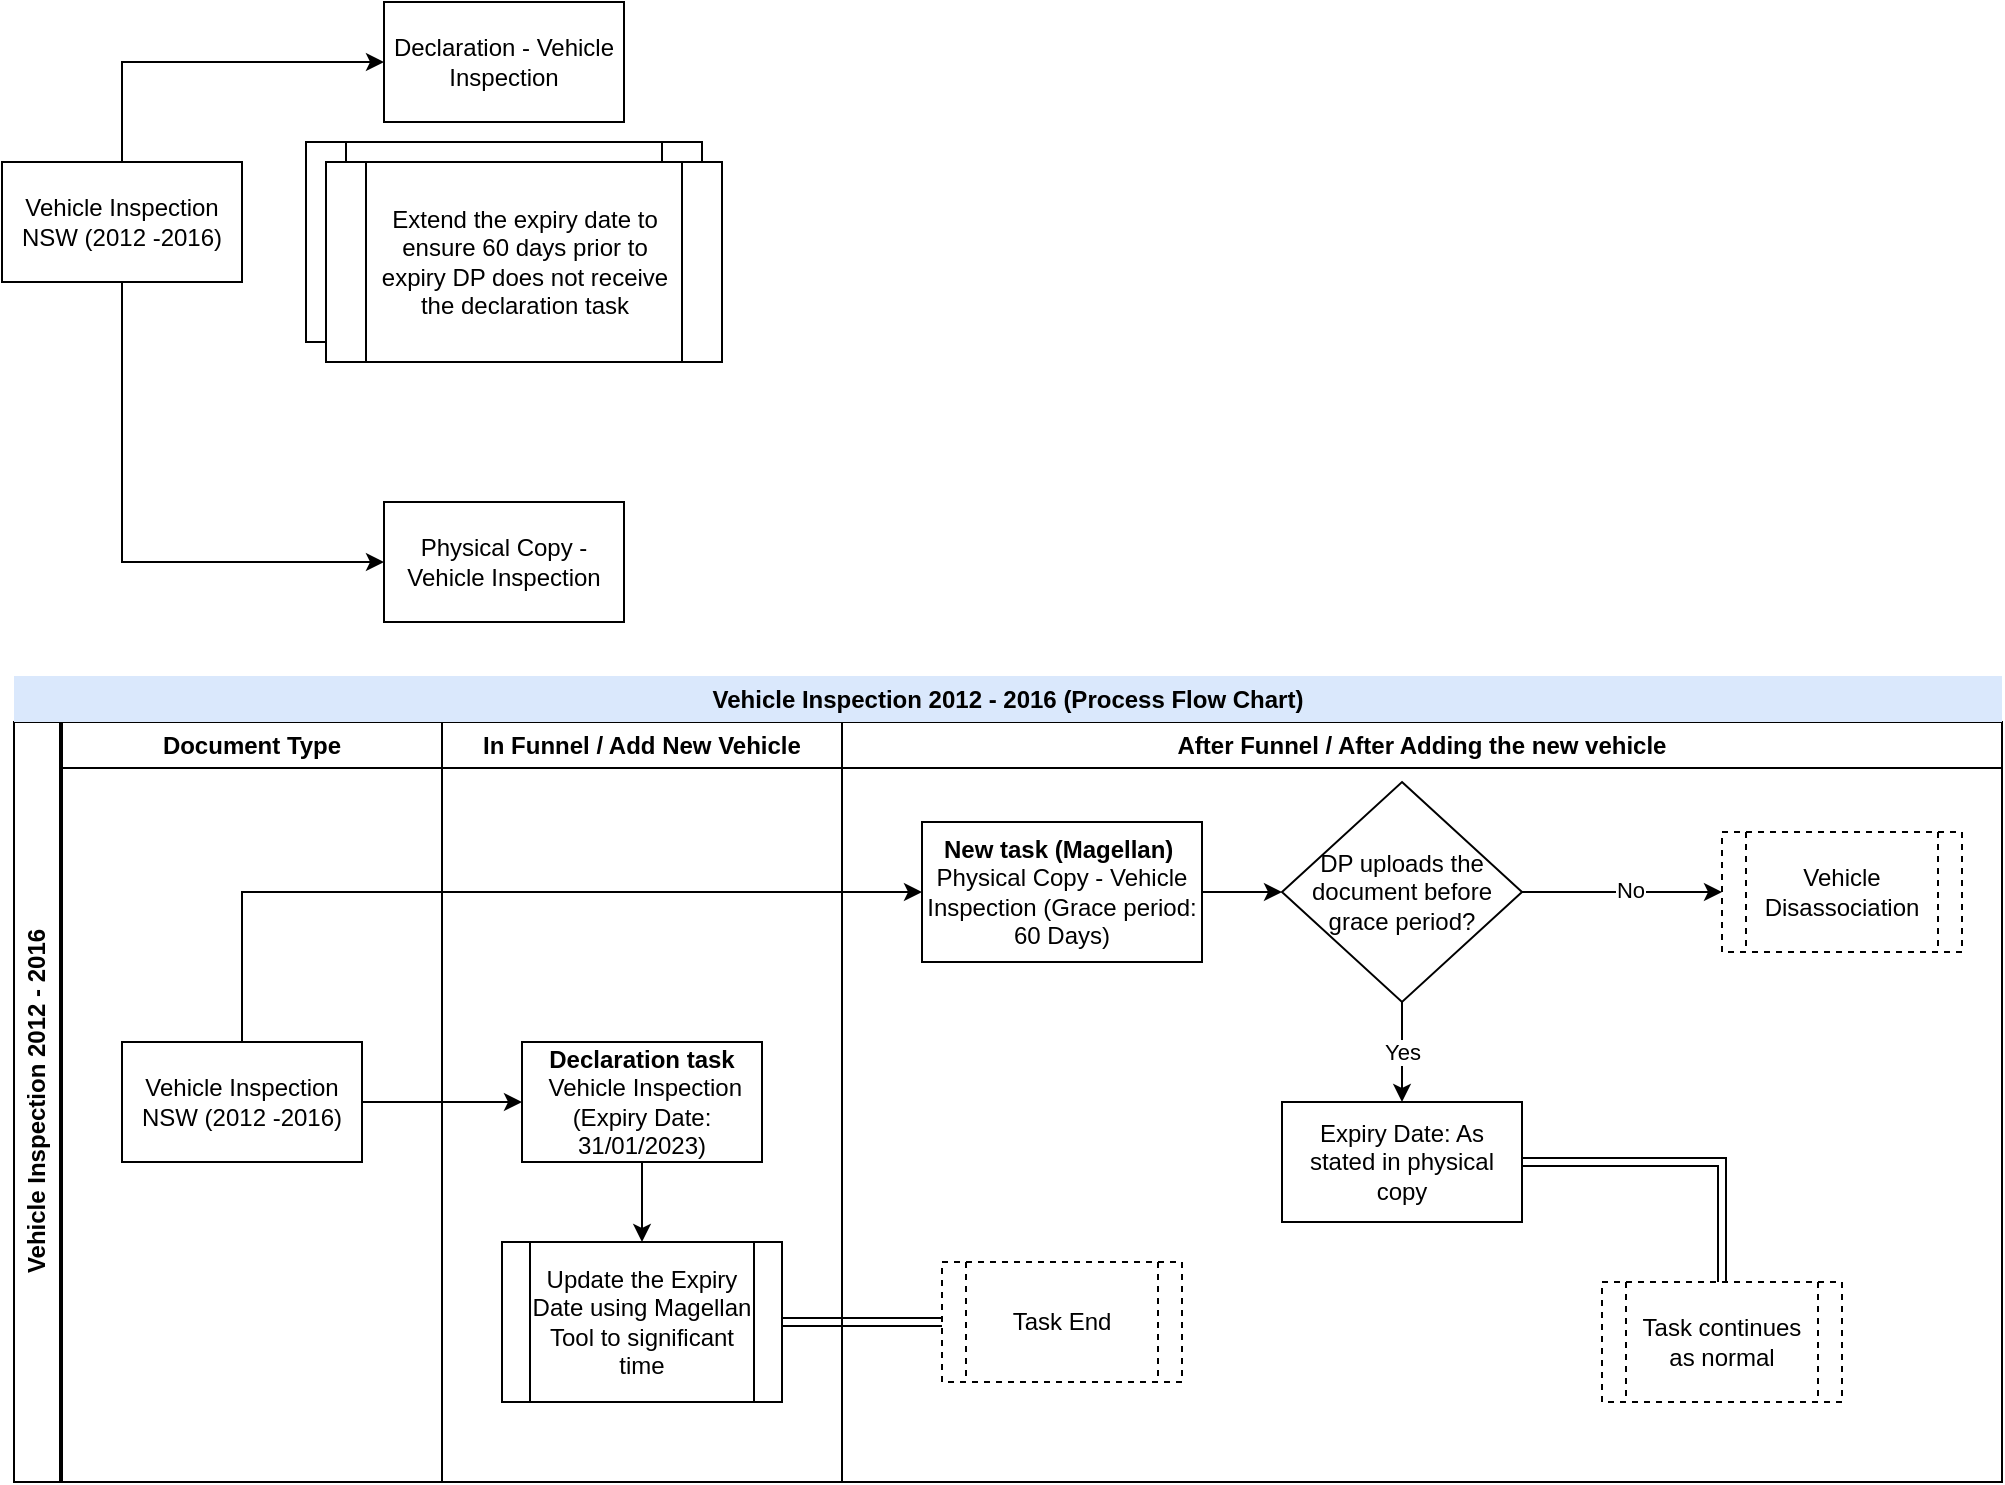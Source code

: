 <mxfile version="20.6.0" type="github"><diagram id="7B1DRgncv9Vsgszrp46Q" name="Page-1"><mxGraphModel dx="1278" dy="539" grid="1" gridSize="10" guides="1" tooltips="1" connect="1" arrows="1" fold="1" page="1" pageScale="1" pageWidth="827" pageHeight="1169" math="0" shadow="0"><root><mxCell id="0"/><mxCell id="1" parent="0"/><mxCell id="xC0O1o7hAKh2B1P9efFA-1" value="Declaration - Vehicle Inspection" style="rounded=0;whiteSpace=wrap;html=1;" vertex="1" parent="1"><mxGeometry x="251" y="80" width="120" height="60" as="geometry"/></mxCell><mxCell id="xC0O1o7hAKh2B1P9efFA-3" value="Physical Copy - Vehicle Inspection" style="rounded=0;whiteSpace=wrap;html=1;" vertex="1" parent="1"><mxGeometry x="251" y="330" width="120" height="60" as="geometry"/></mxCell><mxCell id="xC0O1o7hAKh2B1P9efFA-5" style="edgeStyle=orthogonalEdgeStyle;rounded=0;orthogonalLoop=1;jettySize=auto;html=1;entryX=0;entryY=0.5;entryDx=0;entryDy=0;exitX=0.5;exitY=0;exitDx=0;exitDy=0;" edge="1" parent="1" source="xC0O1o7hAKh2B1P9efFA-4" target="xC0O1o7hAKh2B1P9efFA-1"><mxGeometry relative="1" as="geometry"><mxPoint x="260" y="150" as="sourcePoint"/></mxGeometry></mxCell><mxCell id="xC0O1o7hAKh2B1P9efFA-6" style="edgeStyle=orthogonalEdgeStyle;rounded=0;orthogonalLoop=1;jettySize=auto;html=1;entryX=0;entryY=0.5;entryDx=0;entryDy=0;exitX=0.5;exitY=1;exitDx=0;exitDy=0;" edge="1" parent="1" source="xC0O1o7hAKh2B1P9efFA-4" target="xC0O1o7hAKh2B1P9efFA-3"><mxGeometry relative="1" as="geometry"><mxPoint x="260" y="230" as="sourcePoint"/></mxGeometry></mxCell><mxCell id="xC0O1o7hAKh2B1P9efFA-4" value="Vehicle Inspection&lt;br&gt;NSW (2012 -2016)" style="rounded=0;whiteSpace=wrap;html=1;" vertex="1" parent="1"><mxGeometry x="60" y="160" width="120" height="60" as="geometry"/></mxCell><mxCell id="xC0O1o7hAKh2B1P9efFA-15" value="Extend the expiry date to ensure 60 days prior to expiry DP does not receive the declaration task" style="shape=process;whiteSpace=wrap;html=1;backgroundOutline=1;" vertex="1" parent="1"><mxGeometry x="212" y="150" width="198" height="100" as="geometry"/></mxCell><mxCell id="xC0O1o7hAKh2B1P9efFA-16" value="Document Type" style="swimlane;whiteSpace=wrap;html=1;startSize=23;" vertex="1" parent="1"><mxGeometry x="90" y="440" width="190" height="380" as="geometry"/></mxCell><mxCell id="xC0O1o7hAKh2B1P9efFA-17" value="In Funnel / Add New Vehicle" style="swimlane;whiteSpace=wrap;html=1;" vertex="1" parent="1"><mxGeometry x="280" y="440" width="200" height="380" as="geometry"/></mxCell><mxCell id="xC0O1o7hAKh2B1P9efFA-42" style="edgeStyle=orthogonalEdgeStyle;rounded=0;orthogonalLoop=1;jettySize=auto;html=1;entryX=0.5;entryY=0;entryDx=0;entryDy=0;" edge="1" parent="xC0O1o7hAKh2B1P9efFA-17" source="xC0O1o7hAKh2B1P9efFA-23" target="xC0O1o7hAKh2B1P9efFA-28"><mxGeometry relative="1" as="geometry"/></mxCell><mxCell id="xC0O1o7hAKh2B1P9efFA-23" value="&lt;b&gt;Declaration task &lt;/b&gt;&amp;nbsp;Vehicle Inspection&lt;br&gt;(Expiry Date: 31/01/2023)" style="rounded=0;whiteSpace=wrap;html=1;" vertex="1" parent="xC0O1o7hAKh2B1P9efFA-17"><mxGeometry x="40" y="160" width="120" height="60" as="geometry"/></mxCell><mxCell id="xC0O1o7hAKh2B1P9efFA-28" value="Update the Expiry Date using Magellan Tool to significant time" style="shape=process;whiteSpace=wrap;html=1;backgroundOutline=1;" vertex="1" parent="xC0O1o7hAKh2B1P9efFA-17"><mxGeometry x="30" y="260" width="140" height="80" as="geometry"/></mxCell><mxCell id="xC0O1o7hAKh2B1P9efFA-19" value="Vehicle Inspection 2012 - 2016" style="swimlane;horizontal=0;whiteSpace=wrap;html=1;" vertex="1" parent="1"><mxGeometry x="66" y="440" width="214" height="380" as="geometry"/></mxCell><mxCell id="xC0O1o7hAKh2B1P9efFA-22" value="Vehicle Inspection&lt;br&gt;NSW (2012 -2016)" style="rounded=0;whiteSpace=wrap;html=1;" vertex="1" parent="xC0O1o7hAKh2B1P9efFA-19"><mxGeometry x="54" y="160" width="120" height="60" as="geometry"/></mxCell><mxCell id="xC0O1o7hAKh2B1P9efFA-21" value="After Funnel / After Adding the new vehicle" style="swimlane;whiteSpace=wrap;html=1;" vertex="1" parent="1"><mxGeometry x="480" y="440" width="580" height="380" as="geometry"/></mxCell><mxCell id="xC0O1o7hAKh2B1P9efFA-32" value="" style="edgeStyle=orthogonalEdgeStyle;rounded=0;orthogonalLoop=1;jettySize=auto;html=1;" edge="1" parent="xC0O1o7hAKh2B1P9efFA-21" source="xC0O1o7hAKh2B1P9efFA-26" target="xC0O1o7hAKh2B1P9efFA-31"><mxGeometry relative="1" as="geometry"/></mxCell><mxCell id="xC0O1o7hAKh2B1P9efFA-26" value="&lt;b&gt;New task (Magellan)&amp;nbsp;&lt;br&gt;&lt;/b&gt;Physical Copy - Vehicle Inspection (Grace period: 60 Days)" style="rounded=0;whiteSpace=wrap;html=1;" vertex="1" parent="xC0O1o7hAKh2B1P9efFA-21"><mxGeometry x="40" y="50" width="140" height="70" as="geometry"/></mxCell><mxCell id="xC0O1o7hAKh2B1P9efFA-34" value="Yes" style="edgeStyle=orthogonalEdgeStyle;rounded=0;orthogonalLoop=1;jettySize=auto;html=1;" edge="1" parent="xC0O1o7hAKh2B1P9efFA-21" source="xC0O1o7hAKh2B1P9efFA-31" target="xC0O1o7hAKh2B1P9efFA-33"><mxGeometry relative="1" as="geometry"/></mxCell><mxCell id="xC0O1o7hAKh2B1P9efFA-31" value="DP uploads the document before grace period?" style="rhombus;whiteSpace=wrap;html=1;rounded=0;" vertex="1" parent="xC0O1o7hAKh2B1P9efFA-21"><mxGeometry x="220" y="30" width="120" height="110" as="geometry"/></mxCell><mxCell id="xC0O1o7hAKh2B1P9efFA-39" value="" style="edgeStyle=orthogonalEdgeStyle;rounded=0;orthogonalLoop=1;jettySize=auto;html=1;shape=link;" edge="1" parent="xC0O1o7hAKh2B1P9efFA-21" source="xC0O1o7hAKh2B1P9efFA-33" target="xC0O1o7hAKh2B1P9efFA-38"><mxGeometry relative="1" as="geometry"/></mxCell><mxCell id="xC0O1o7hAKh2B1P9efFA-33" value="Expiry Date: As stated in physical copy" style="whiteSpace=wrap;html=1;rounded=0;" vertex="1" parent="xC0O1o7hAKh2B1P9efFA-21"><mxGeometry x="220" y="190" width="120" height="60" as="geometry"/></mxCell><mxCell id="xC0O1o7hAKh2B1P9efFA-38" value="Task continues as normal" style="shape=process;whiteSpace=wrap;html=1;backgroundOutline=1;rounded=0;dashed=1;" vertex="1" parent="xC0O1o7hAKh2B1P9efFA-21"><mxGeometry x="380" y="280" width="120" height="60" as="geometry"/></mxCell><mxCell id="xC0O1o7hAKh2B1P9efFA-40" value="Task End" style="shape=process;whiteSpace=wrap;html=1;backgroundOutline=1;rounded=0;dashed=1;" vertex="1" parent="xC0O1o7hAKh2B1P9efFA-21"><mxGeometry x="50" y="270" width="120" height="60" as="geometry"/></mxCell><mxCell id="xC0O1o7hAKh2B1P9efFA-48" value="" style="edgeStyle=orthogonalEdgeStyle;rounded=0;orthogonalLoop=1;jettySize=auto;html=1;exitX=1;exitY=0.5;exitDx=0;exitDy=0;entryX=0;entryY=0.5;entryDx=0;entryDy=0;" edge="1" parent="xC0O1o7hAKh2B1P9efFA-21" source="xC0O1o7hAKh2B1P9efFA-31" target="xC0O1o7hAKh2B1P9efFA-47"><mxGeometry relative="1" as="geometry"><mxPoint x="465" y="130" as="sourcePoint"/></mxGeometry></mxCell><mxCell id="xC0O1o7hAKh2B1P9efFA-49" value="No" style="edgeLabel;html=1;align=center;verticalAlign=middle;resizable=0;points=[];" vertex="1" connectable="0" parent="xC0O1o7hAKh2B1P9efFA-48"><mxGeometry x="0.221" y="-5" relative="1" as="geometry"><mxPoint x="-7" y="-6" as="offset"/></mxGeometry></mxCell><mxCell id="xC0O1o7hAKh2B1P9efFA-47" value="Vehicle Disassociation" style="shape=process;whiteSpace=wrap;html=1;backgroundOutline=1;dashed=1;" vertex="1" parent="xC0O1o7hAKh2B1P9efFA-21"><mxGeometry x="440" y="55" width="120" height="60" as="geometry"/></mxCell><mxCell id="xC0O1o7hAKh2B1P9efFA-25" style="edgeStyle=orthogonalEdgeStyle;rounded=0;orthogonalLoop=1;jettySize=auto;html=1;entryX=0;entryY=0.5;entryDx=0;entryDy=0;" edge="1" parent="1" source="xC0O1o7hAKh2B1P9efFA-22" target="xC0O1o7hAKh2B1P9efFA-23"><mxGeometry relative="1" as="geometry"/></mxCell><mxCell id="xC0O1o7hAKh2B1P9efFA-27" value="Extend the expiry date to ensure 60 days prior to expiry DP does not receive the declaration task" style="shape=process;whiteSpace=wrap;html=1;backgroundOutline=1;" vertex="1" parent="1"><mxGeometry x="222" y="160" width="198" height="100" as="geometry"/></mxCell><mxCell id="xC0O1o7hAKh2B1P9efFA-30" style="edgeStyle=orthogonalEdgeStyle;rounded=0;orthogonalLoop=1;jettySize=auto;html=1;entryX=0;entryY=0.5;entryDx=0;entryDy=0;exitX=0.5;exitY=0;exitDx=0;exitDy=0;" edge="1" parent="1" source="xC0O1o7hAKh2B1P9efFA-22" target="xC0O1o7hAKh2B1P9efFA-26"><mxGeometry relative="1" as="geometry"/></mxCell><mxCell id="xC0O1o7hAKh2B1P9efFA-43" style="edgeStyle=orthogonalEdgeStyle;rounded=0;orthogonalLoop=1;jettySize=auto;html=1;entryX=0;entryY=0.5;entryDx=0;entryDy=0;shape=link;" edge="1" parent="1" source="xC0O1o7hAKh2B1P9efFA-28" target="xC0O1o7hAKh2B1P9efFA-40"><mxGeometry relative="1" as="geometry"/></mxCell><mxCell id="xC0O1o7hAKh2B1P9efFA-53" value="Vehicle Inspection 2012 - 2016 (Process Flow Chart)" style="swimlane;whiteSpace=wrap;html=1;dashed=1;fillColor=#dae8fc;strokeColor=none;" vertex="1" parent="1"><mxGeometry x="66" y="417" width="994" height="400" as="geometry"/></mxCell></root></mxGraphModel></diagram></mxfile>
